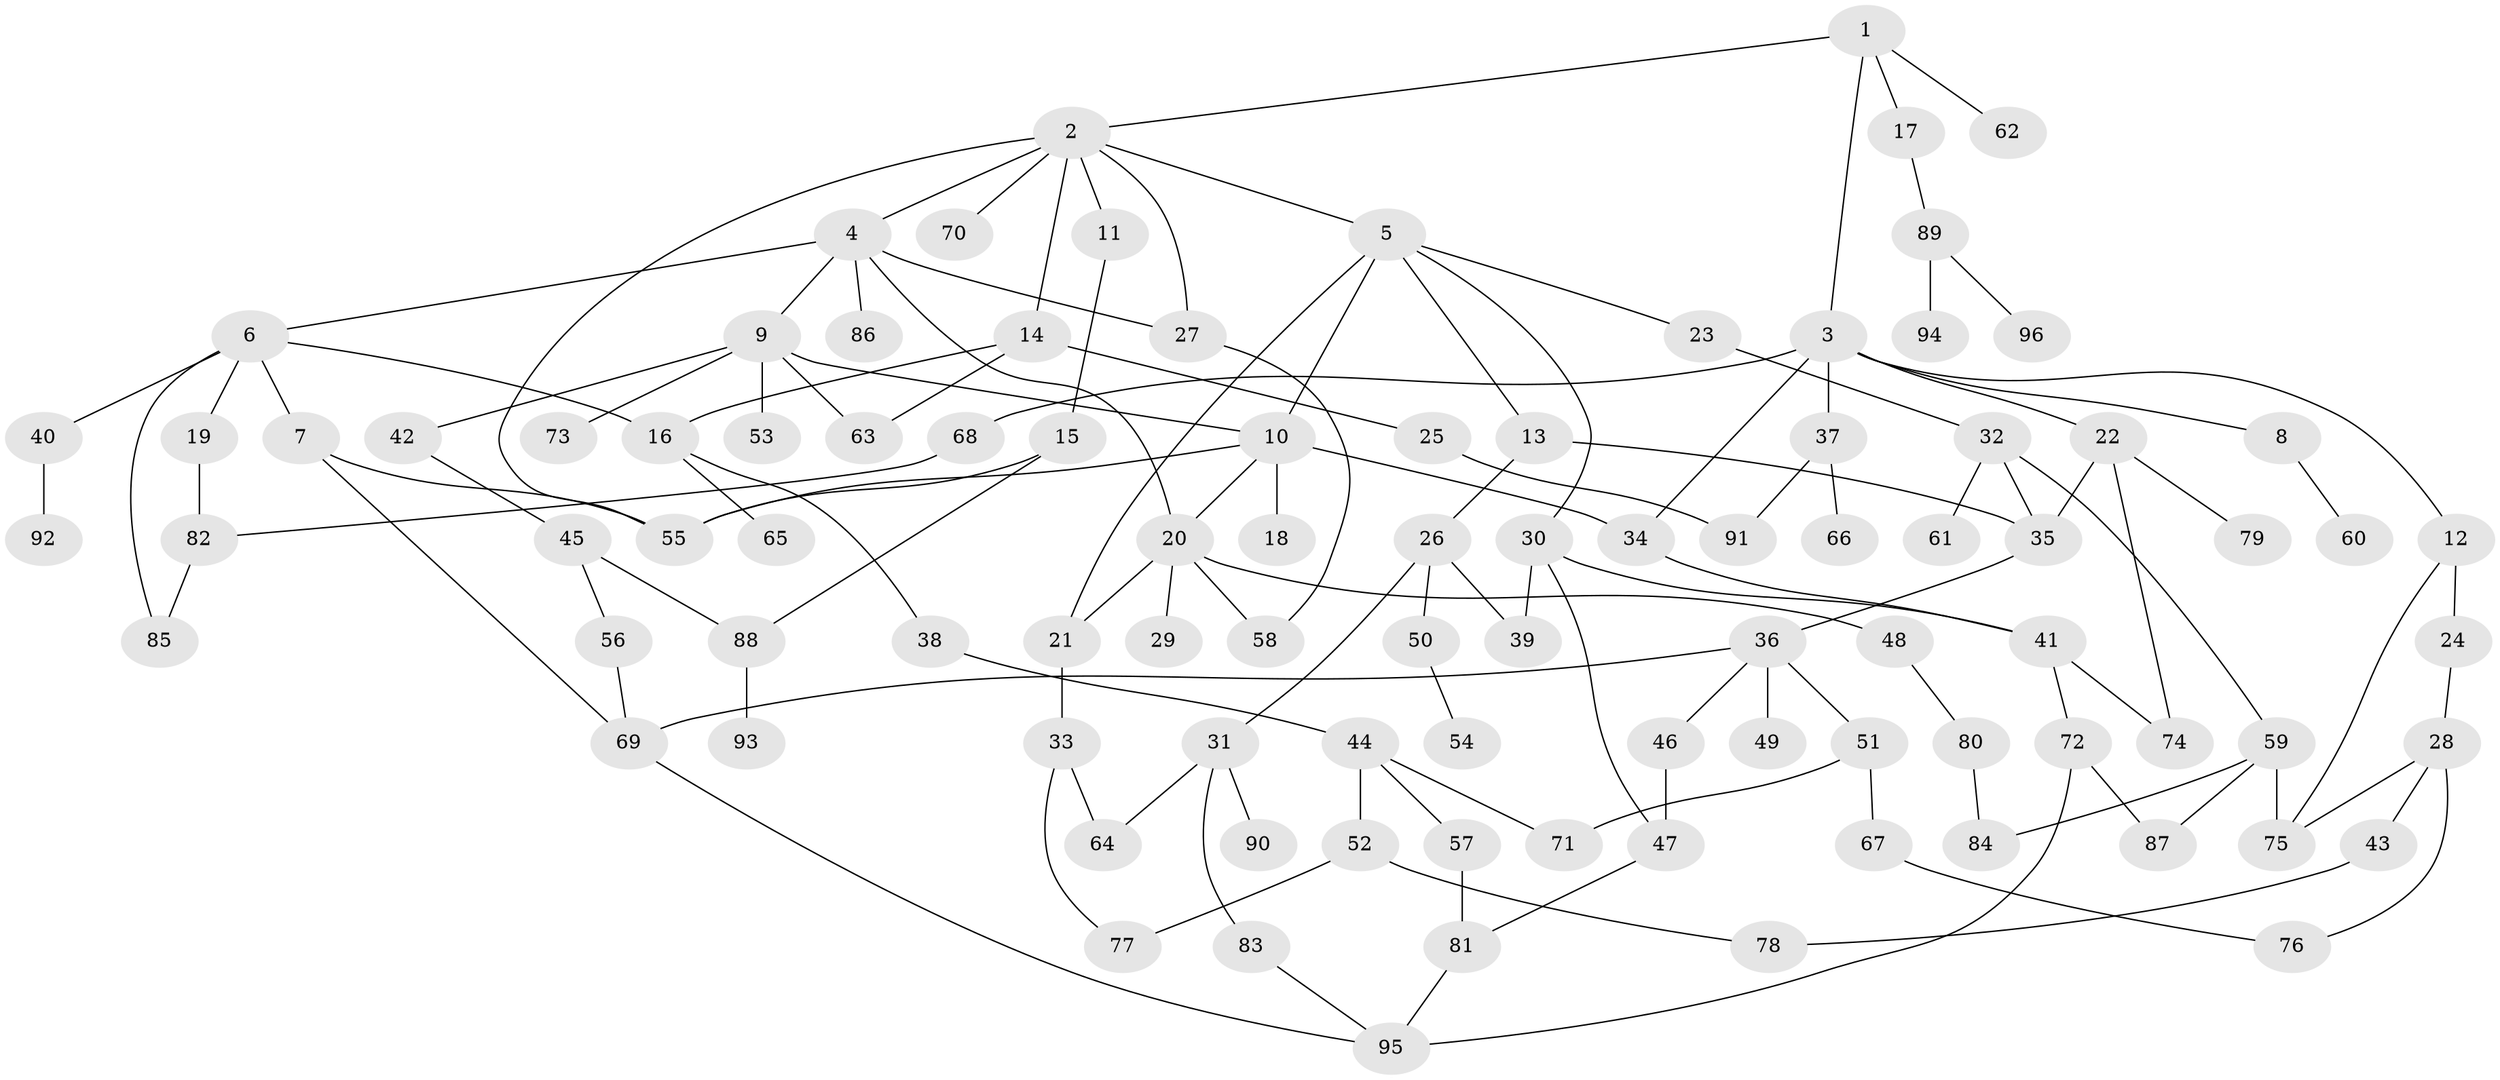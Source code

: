 // coarse degree distribution, {8: 0.03571428571428571, 5: 0.07142857142857142, 10: 0.03571428571428571, 13: 0.03571428571428571, 3: 0.25, 1: 0.25, 2: 0.17857142857142858, 6: 0.07142857142857142, 7: 0.03571428571428571, 4: 0.03571428571428571}
// Generated by graph-tools (version 1.1) at 2025/16/03/04/25 18:16:53]
// undirected, 96 vertices, 131 edges
graph export_dot {
graph [start="1"]
  node [color=gray90,style=filled];
  1;
  2;
  3;
  4;
  5;
  6;
  7;
  8;
  9;
  10;
  11;
  12;
  13;
  14;
  15;
  16;
  17;
  18;
  19;
  20;
  21;
  22;
  23;
  24;
  25;
  26;
  27;
  28;
  29;
  30;
  31;
  32;
  33;
  34;
  35;
  36;
  37;
  38;
  39;
  40;
  41;
  42;
  43;
  44;
  45;
  46;
  47;
  48;
  49;
  50;
  51;
  52;
  53;
  54;
  55;
  56;
  57;
  58;
  59;
  60;
  61;
  62;
  63;
  64;
  65;
  66;
  67;
  68;
  69;
  70;
  71;
  72;
  73;
  74;
  75;
  76;
  77;
  78;
  79;
  80;
  81;
  82;
  83;
  84;
  85;
  86;
  87;
  88;
  89;
  90;
  91;
  92;
  93;
  94;
  95;
  96;
  1 -- 2;
  1 -- 3;
  1 -- 17;
  1 -- 62;
  2 -- 4;
  2 -- 5;
  2 -- 11;
  2 -- 14;
  2 -- 27;
  2 -- 55;
  2 -- 70;
  3 -- 8;
  3 -- 12;
  3 -- 22;
  3 -- 34;
  3 -- 37;
  3 -- 68;
  4 -- 6;
  4 -- 9;
  4 -- 20;
  4 -- 86;
  4 -- 27;
  5 -- 10;
  5 -- 13;
  5 -- 21;
  5 -- 23;
  5 -- 30;
  6 -- 7;
  6 -- 19;
  6 -- 40;
  6 -- 85;
  6 -- 16;
  7 -- 55;
  7 -- 69;
  8 -- 60;
  9 -- 42;
  9 -- 53;
  9 -- 73;
  9 -- 10;
  9 -- 63;
  10 -- 18;
  10 -- 20;
  10 -- 34;
  10 -- 55;
  11 -- 15;
  12 -- 24;
  12 -- 75;
  13 -- 26;
  13 -- 35;
  14 -- 16;
  14 -- 25;
  14 -- 63;
  15 -- 55;
  15 -- 88;
  16 -- 38;
  16 -- 65;
  17 -- 89;
  19 -- 82;
  20 -- 29;
  20 -- 48;
  20 -- 21;
  20 -- 58;
  21 -- 33;
  22 -- 79;
  22 -- 74;
  22 -- 35;
  23 -- 32;
  24 -- 28;
  25 -- 91;
  26 -- 31;
  26 -- 50;
  26 -- 39;
  27 -- 58;
  28 -- 43;
  28 -- 75;
  28 -- 76;
  30 -- 39;
  30 -- 47;
  30 -- 41;
  31 -- 64;
  31 -- 83;
  31 -- 90;
  32 -- 35;
  32 -- 59;
  32 -- 61;
  33 -- 77;
  33 -- 64;
  34 -- 41;
  35 -- 36;
  36 -- 46;
  36 -- 49;
  36 -- 51;
  36 -- 69;
  37 -- 66;
  37 -- 91;
  38 -- 44;
  40 -- 92;
  41 -- 72;
  41 -- 74;
  42 -- 45;
  43 -- 78;
  44 -- 52;
  44 -- 57;
  44 -- 71;
  45 -- 56;
  45 -- 88;
  46 -- 47;
  47 -- 81;
  48 -- 80;
  50 -- 54;
  51 -- 67;
  51 -- 71;
  52 -- 77;
  52 -- 78;
  56 -- 69;
  57 -- 81;
  59 -- 87;
  59 -- 75;
  59 -- 84;
  67 -- 76;
  68 -- 82;
  69 -- 95;
  72 -- 95;
  72 -- 87;
  80 -- 84;
  81 -- 95;
  82 -- 85;
  83 -- 95;
  88 -- 93;
  89 -- 94;
  89 -- 96;
}
